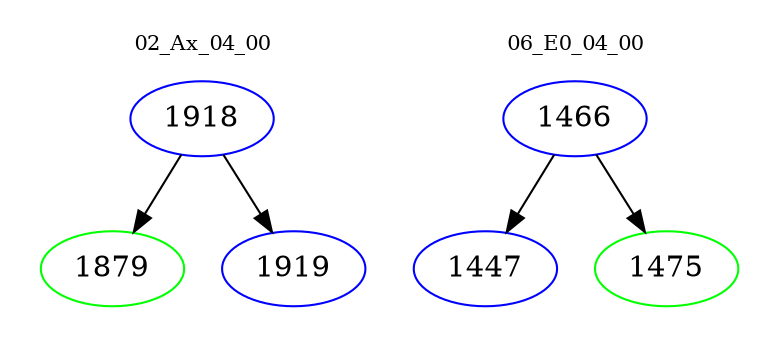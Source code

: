 digraph{
subgraph cluster_0 {
color = white
label = "02_Ax_04_00";
fontsize=10;
T0_1918 [label="1918", color="blue"]
T0_1918 -> T0_1879 [color="black"]
T0_1879 [label="1879", color="green"]
T0_1918 -> T0_1919 [color="black"]
T0_1919 [label="1919", color="blue"]
}
subgraph cluster_1 {
color = white
label = "06_E0_04_00";
fontsize=10;
T1_1466 [label="1466", color="blue"]
T1_1466 -> T1_1447 [color="black"]
T1_1447 [label="1447", color="blue"]
T1_1466 -> T1_1475 [color="black"]
T1_1475 [label="1475", color="green"]
}
}
